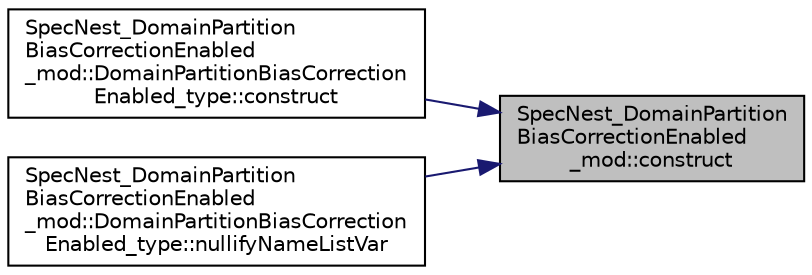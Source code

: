 digraph "SpecNest_DomainPartitionBiasCorrectionEnabled_mod::construct"
{
 // LATEX_PDF_SIZE
  edge [fontname="Helvetica",fontsize="10",labelfontname="Helvetica",labelfontsize="10"];
  node [fontname="Helvetica",fontsize="10",shape=record];
  rankdir="RL";
  Node1 [label="SpecNest_DomainPartition\lBiasCorrectionEnabled\l_mod::construct",height=0.2,width=0.4,color="black", fillcolor="grey75", style="filled", fontcolor="black",tooltip=" "];
  Node1 -> Node2 [dir="back",color="midnightblue",fontsize="10",style="solid"];
  Node2 [label="SpecNest_DomainPartition\lBiasCorrectionEnabled\l_mod::DomainPartitionBiasCorrection\lEnabled_type::construct",height=0.2,width=0.4,color="black", fillcolor="white", style="filled",URL="$structSpecNest__DomainPartitionBiasCorrectionEnabled__mod_1_1DomainPartitionBiasCorrectionEnabled__type.html#a00fb446244165c00ec05703123db7824",tooltip=" "];
  Node1 -> Node3 [dir="back",color="midnightblue",fontsize="10",style="solid"];
  Node3 [label="SpecNest_DomainPartition\lBiasCorrectionEnabled\l_mod::DomainPartitionBiasCorrection\lEnabled_type::nullifyNameListVar",height=0.2,width=0.4,color="black", fillcolor="white", style="filled",URL="$structSpecNest__DomainPartitionBiasCorrectionEnabled__mod_1_1DomainPartitionBiasCorrectionEnabled__type.html#a44aba9a0c02072b68d2ebd7bc6f7d4a9",tooltip=" "];
}
